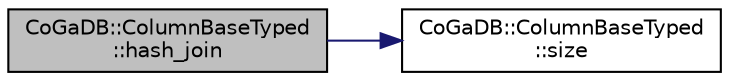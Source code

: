 digraph "CoGaDB::ColumnBaseTyped::hash_join"
{
  edge [fontname="Helvetica",fontsize="10",labelfontname="Helvetica",labelfontsize="10"];
  node [fontname="Helvetica",fontsize="10",shape=record];
  rankdir="LR";
  Node1 [label="CoGaDB::ColumnBaseTyped\l::hash_join",height=0.2,width=0.4,color="black", fillcolor="grey75", style="filled", fontcolor="black"];
  Node1 -> Node2 [color="midnightblue",fontsize="10",style="solid",fontname="Helvetica"];
  Node2 [label="CoGaDB::ColumnBaseTyped\l::size",height=0.2,width=0.4,color="black", fillcolor="white", style="filled",URL="$classCoGaDB_1_1ColumnBaseTyped.htm#a8ff087045b933adcd017877c1f0802bc",tooltip="returns the number of values (rows) in a column "];
}
